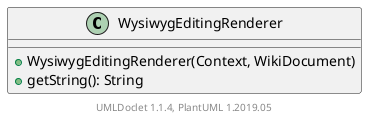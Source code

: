 @startuml

    class WysiwygEditingRenderer [[WysiwygEditingRenderer.html]] {
        +WysiwygEditingRenderer(Context, WikiDocument)
        +getString(): String
    }


    center footer UMLDoclet 1.1.4, PlantUML 1.2019.05
@enduml
